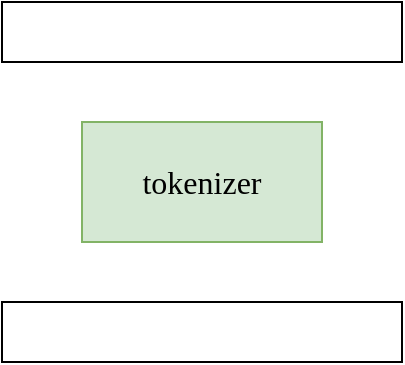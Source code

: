 <mxfile version="24.4.4" type="github">
  <diagram name="第 1 页" id="zFLu3c_3kCtUa56xdU8w">
    <mxGraphModel dx="906" dy="551" grid="1" gridSize="10" guides="1" tooltips="1" connect="1" arrows="1" fold="1" page="1" pageScale="1" pageWidth="827" pageHeight="1169" math="0" shadow="0">
      <root>
        <mxCell id="0" />
        <mxCell id="1" parent="0" />
        <mxCell id="0Uj_182mukfgPLFCglk5-2" value="&lt;font style=&quot;font-size: 16px;&quot; face=&quot;Times New Roman&quot;&gt;tokenizer&lt;/font&gt;" style="rounded=0;whiteSpace=wrap;html=1;fillColor=#d5e8d4;strokeColor=#82b366;" vertex="1" parent="1">
          <mxGeometry x="120" y="230" width="120" height="60" as="geometry" />
        </mxCell>
        <mxCell id="0Uj_182mukfgPLFCglk5-4" value="" style="rounded=0;whiteSpace=wrap;html=1;" vertex="1" parent="1">
          <mxGeometry x="80" y="170" width="200" height="30" as="geometry" />
        </mxCell>
        <mxCell id="0Uj_182mukfgPLFCglk5-5" value="" style="rounded=0;whiteSpace=wrap;html=1;" vertex="1" parent="1">
          <mxGeometry x="80" y="320" width="200" height="30" as="geometry" />
        </mxCell>
      </root>
    </mxGraphModel>
  </diagram>
</mxfile>
